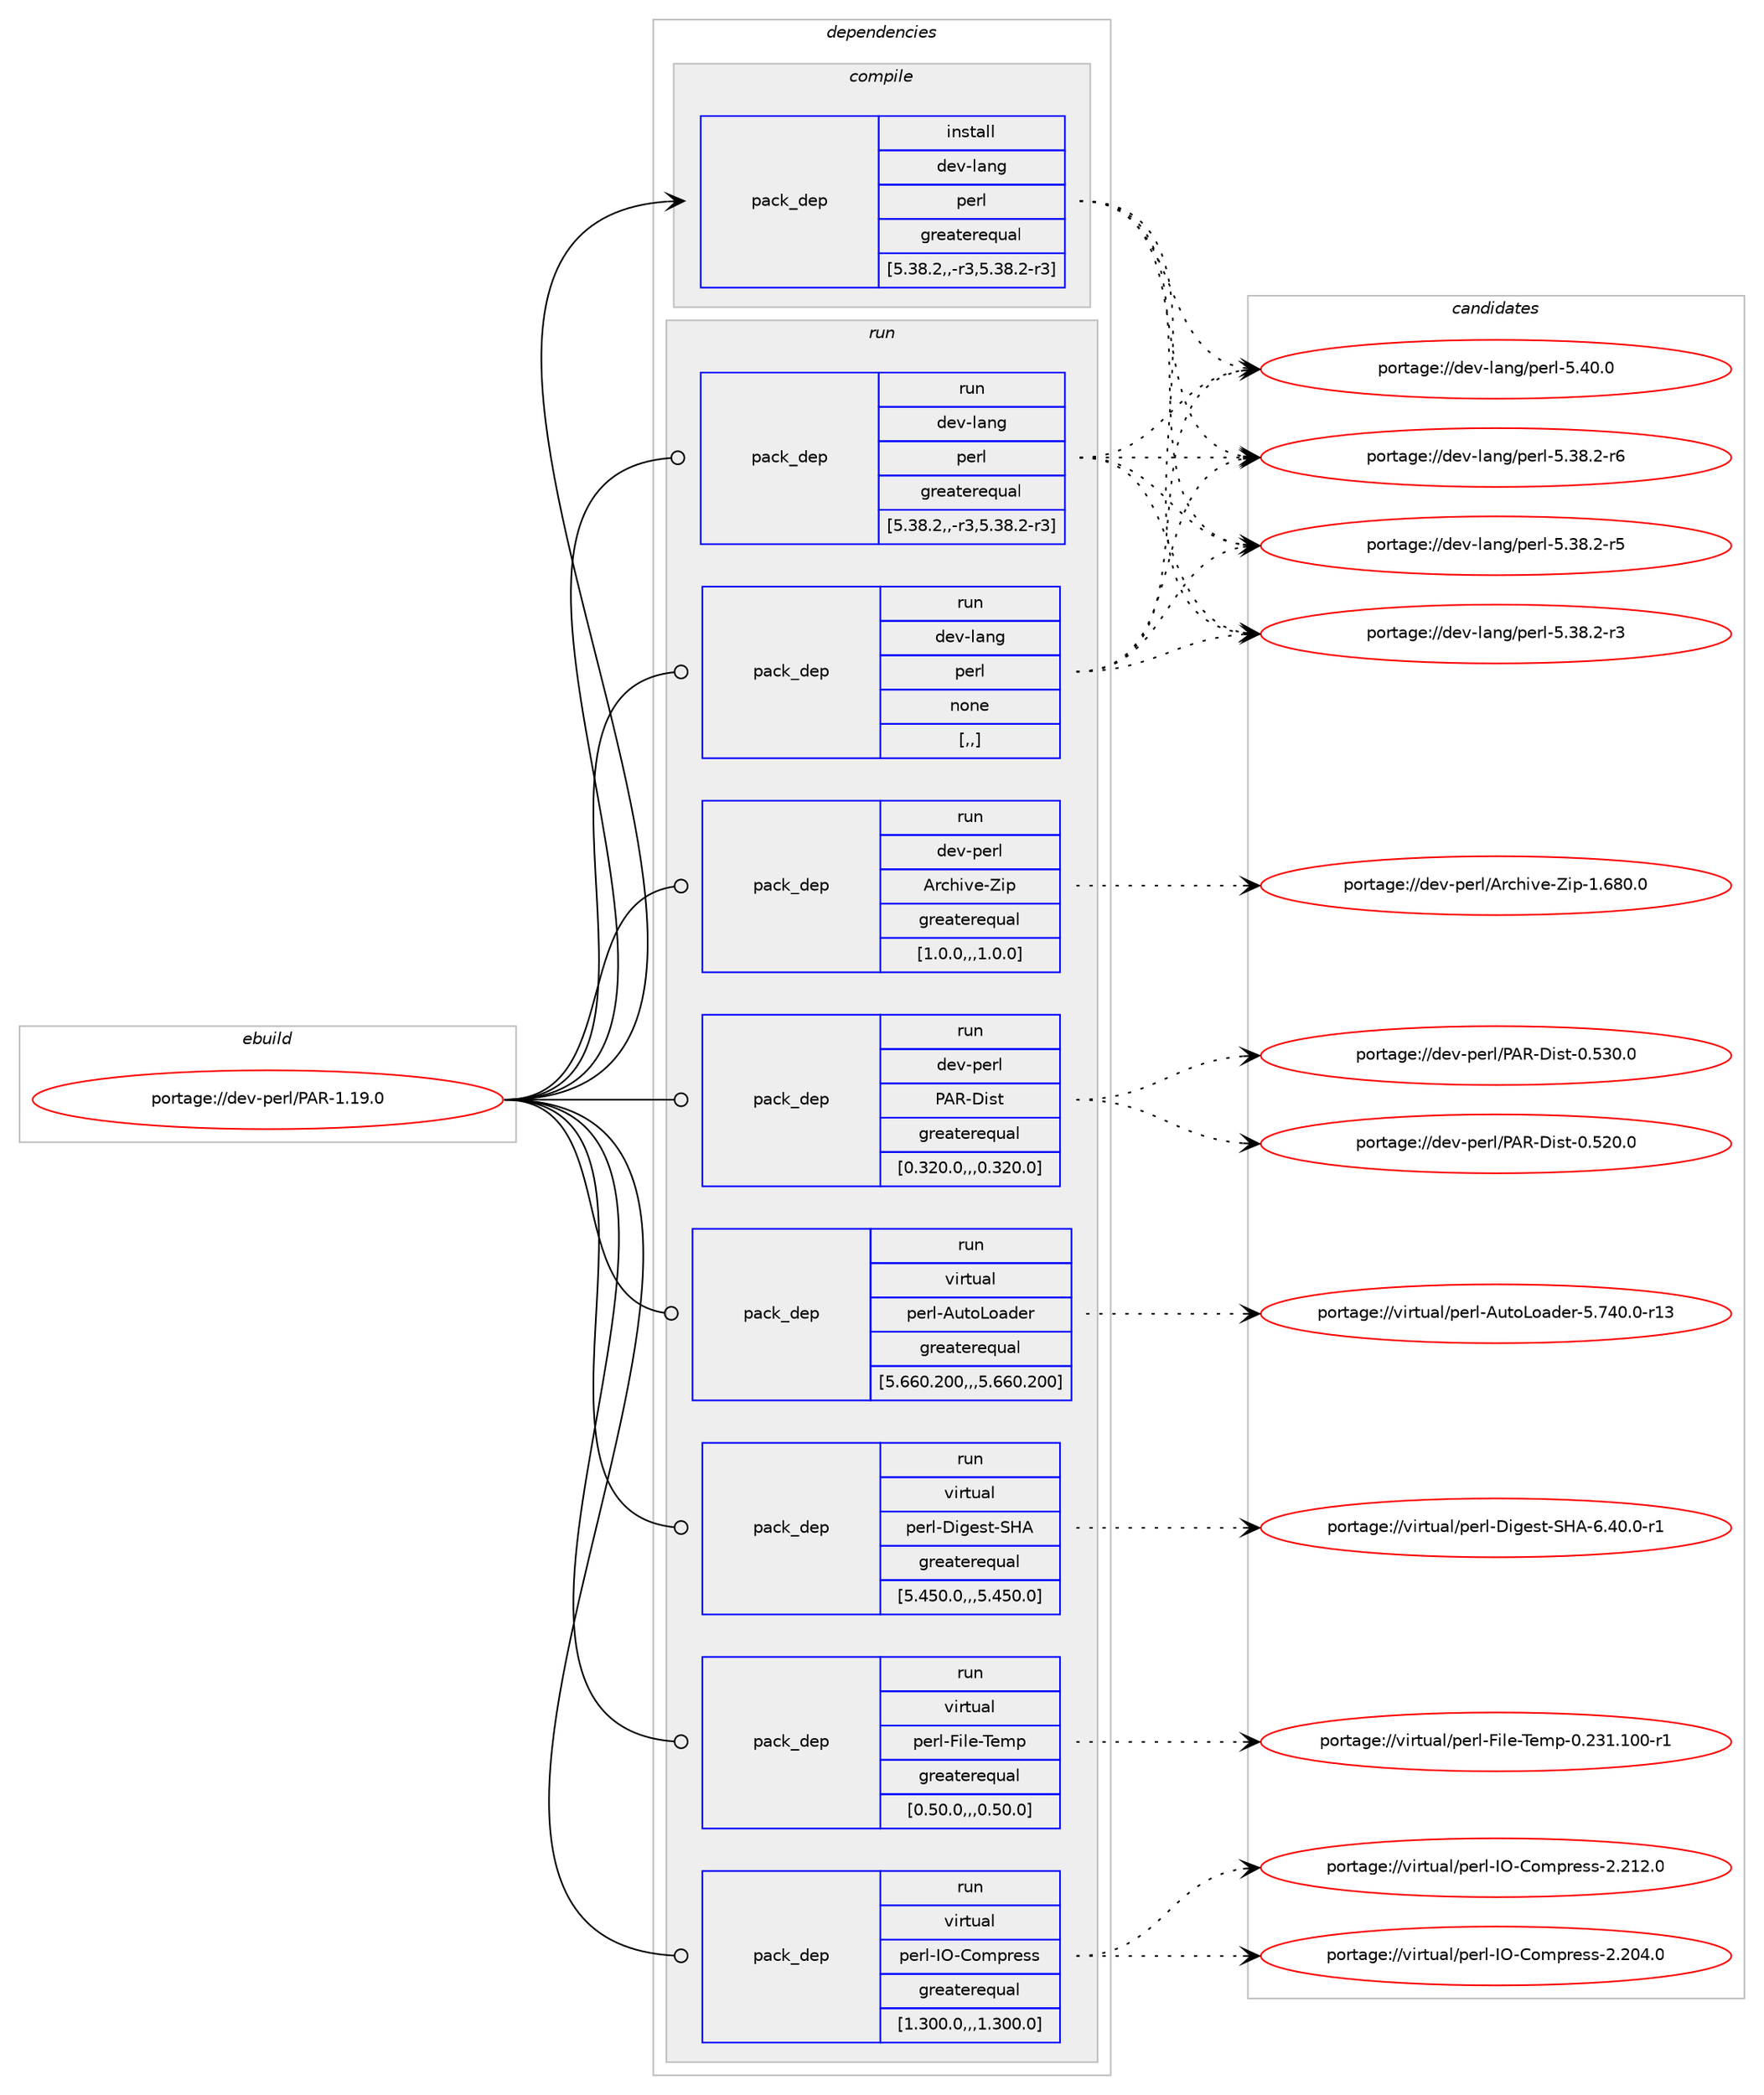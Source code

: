 digraph prolog {

# *************
# Graph options
# *************

newrank=true;
concentrate=true;
compound=true;
graph [rankdir=LR,fontname=Helvetica,fontsize=10,ranksep=1.5];#, ranksep=2.5, nodesep=0.2];
edge  [arrowhead=vee];
node  [fontname=Helvetica,fontsize=10];

# **********
# The ebuild
# **********

subgraph cluster_leftcol {
color=gray;
label=<<i>ebuild</i>>;
id [label="portage://dev-perl/PAR-1.19.0", color=red, width=4, href="../dev-perl/PAR-1.19.0.svg"];
}

# ****************
# The dependencies
# ****************

subgraph cluster_midcol {
color=gray;
label=<<i>dependencies</i>>;
subgraph cluster_compile {
fillcolor="#eeeeee";
style=filled;
label=<<i>compile</i>>;
subgraph pack103726 {
dependency134925 [label=<<TABLE BORDER="0" CELLBORDER="1" CELLSPACING="0" CELLPADDING="4" WIDTH="220"><TR><TD ROWSPAN="6" CELLPADDING="30">pack_dep</TD></TR><TR><TD WIDTH="110">install</TD></TR><TR><TD>dev-lang</TD></TR><TR><TD>perl</TD></TR><TR><TD>greaterequal</TD></TR><TR><TD>[5.38.2,,-r3,5.38.2-r3]</TD></TR></TABLE>>, shape=none, color=blue];
}
id:e -> dependency134925:w [weight=20,style="solid",arrowhead="vee"];
}
subgraph cluster_compileandrun {
fillcolor="#eeeeee";
style=filled;
label=<<i>compile and run</i>>;
}
subgraph cluster_run {
fillcolor="#eeeeee";
style=filled;
label=<<i>run</i>>;
subgraph pack103727 {
dependency134926 [label=<<TABLE BORDER="0" CELLBORDER="1" CELLSPACING="0" CELLPADDING="4" WIDTH="220"><TR><TD ROWSPAN="6" CELLPADDING="30">pack_dep</TD></TR><TR><TD WIDTH="110">run</TD></TR><TR><TD>dev-lang</TD></TR><TR><TD>perl</TD></TR><TR><TD>greaterequal</TD></TR><TR><TD>[5.38.2,,-r3,5.38.2-r3]</TD></TR></TABLE>>, shape=none, color=blue];
}
id:e -> dependency134926:w [weight=20,style="solid",arrowhead="odot"];
subgraph pack103728 {
dependency134927 [label=<<TABLE BORDER="0" CELLBORDER="1" CELLSPACING="0" CELLPADDING="4" WIDTH="220"><TR><TD ROWSPAN="6" CELLPADDING="30">pack_dep</TD></TR><TR><TD WIDTH="110">run</TD></TR><TR><TD>dev-lang</TD></TR><TR><TD>perl</TD></TR><TR><TD>none</TD></TR><TR><TD>[,,]</TD></TR></TABLE>>, shape=none, color=blue];
}
id:e -> dependency134927:w [weight=20,style="solid",arrowhead="odot"];
subgraph pack103729 {
dependency134928 [label=<<TABLE BORDER="0" CELLBORDER="1" CELLSPACING="0" CELLPADDING="4" WIDTH="220"><TR><TD ROWSPAN="6" CELLPADDING="30">pack_dep</TD></TR><TR><TD WIDTH="110">run</TD></TR><TR><TD>dev-perl</TD></TR><TR><TD>Archive-Zip</TD></TR><TR><TD>greaterequal</TD></TR><TR><TD>[1.0.0,,,1.0.0]</TD></TR></TABLE>>, shape=none, color=blue];
}
id:e -> dependency134928:w [weight=20,style="solid",arrowhead="odot"];
subgraph pack103730 {
dependency134929 [label=<<TABLE BORDER="0" CELLBORDER="1" CELLSPACING="0" CELLPADDING="4" WIDTH="220"><TR><TD ROWSPAN="6" CELLPADDING="30">pack_dep</TD></TR><TR><TD WIDTH="110">run</TD></TR><TR><TD>dev-perl</TD></TR><TR><TD>PAR-Dist</TD></TR><TR><TD>greaterequal</TD></TR><TR><TD>[0.320.0,,,0.320.0]</TD></TR></TABLE>>, shape=none, color=blue];
}
id:e -> dependency134929:w [weight=20,style="solid",arrowhead="odot"];
subgraph pack103731 {
dependency134930 [label=<<TABLE BORDER="0" CELLBORDER="1" CELLSPACING="0" CELLPADDING="4" WIDTH="220"><TR><TD ROWSPAN="6" CELLPADDING="30">pack_dep</TD></TR><TR><TD WIDTH="110">run</TD></TR><TR><TD>virtual</TD></TR><TR><TD>perl-AutoLoader</TD></TR><TR><TD>greaterequal</TD></TR><TR><TD>[5.660.200,,,5.660.200]</TD></TR></TABLE>>, shape=none, color=blue];
}
id:e -> dependency134930:w [weight=20,style="solid",arrowhead="odot"];
subgraph pack103732 {
dependency134931 [label=<<TABLE BORDER="0" CELLBORDER="1" CELLSPACING="0" CELLPADDING="4" WIDTH="220"><TR><TD ROWSPAN="6" CELLPADDING="30">pack_dep</TD></TR><TR><TD WIDTH="110">run</TD></TR><TR><TD>virtual</TD></TR><TR><TD>perl-Digest-SHA</TD></TR><TR><TD>greaterequal</TD></TR><TR><TD>[5.450.0,,,5.450.0]</TD></TR></TABLE>>, shape=none, color=blue];
}
id:e -> dependency134931:w [weight=20,style="solid",arrowhead="odot"];
subgraph pack103733 {
dependency134932 [label=<<TABLE BORDER="0" CELLBORDER="1" CELLSPACING="0" CELLPADDING="4" WIDTH="220"><TR><TD ROWSPAN="6" CELLPADDING="30">pack_dep</TD></TR><TR><TD WIDTH="110">run</TD></TR><TR><TD>virtual</TD></TR><TR><TD>perl-File-Temp</TD></TR><TR><TD>greaterequal</TD></TR><TR><TD>[0.50.0,,,0.50.0]</TD></TR></TABLE>>, shape=none, color=blue];
}
id:e -> dependency134932:w [weight=20,style="solid",arrowhead="odot"];
subgraph pack103734 {
dependency134933 [label=<<TABLE BORDER="0" CELLBORDER="1" CELLSPACING="0" CELLPADDING="4" WIDTH="220"><TR><TD ROWSPAN="6" CELLPADDING="30">pack_dep</TD></TR><TR><TD WIDTH="110">run</TD></TR><TR><TD>virtual</TD></TR><TR><TD>perl-IO-Compress</TD></TR><TR><TD>greaterequal</TD></TR><TR><TD>[1.300.0,,,1.300.0]</TD></TR></TABLE>>, shape=none, color=blue];
}
id:e -> dependency134933:w [weight=20,style="solid",arrowhead="odot"];
}
}

# **************
# The candidates
# **************

subgraph cluster_choices {
rank=same;
color=gray;
label=<<i>candidates</i>>;

subgraph choice103726 {
color=black;
nodesep=1;
choice10010111845108971101034711210111410845534652484648 [label="portage://dev-lang/perl-5.40.0", color=red, width=4,href="../dev-lang/perl-5.40.0.svg"];
choice100101118451089711010347112101114108455346515646504511454 [label="portage://dev-lang/perl-5.38.2-r6", color=red, width=4,href="../dev-lang/perl-5.38.2-r6.svg"];
choice100101118451089711010347112101114108455346515646504511453 [label="portage://dev-lang/perl-5.38.2-r5", color=red, width=4,href="../dev-lang/perl-5.38.2-r5.svg"];
choice100101118451089711010347112101114108455346515646504511451 [label="portage://dev-lang/perl-5.38.2-r3", color=red, width=4,href="../dev-lang/perl-5.38.2-r3.svg"];
dependency134925:e -> choice10010111845108971101034711210111410845534652484648:w [style=dotted,weight="100"];
dependency134925:e -> choice100101118451089711010347112101114108455346515646504511454:w [style=dotted,weight="100"];
dependency134925:e -> choice100101118451089711010347112101114108455346515646504511453:w [style=dotted,weight="100"];
dependency134925:e -> choice100101118451089711010347112101114108455346515646504511451:w [style=dotted,weight="100"];
}
subgraph choice103727 {
color=black;
nodesep=1;
choice10010111845108971101034711210111410845534652484648 [label="portage://dev-lang/perl-5.40.0", color=red, width=4,href="../dev-lang/perl-5.40.0.svg"];
choice100101118451089711010347112101114108455346515646504511454 [label="portage://dev-lang/perl-5.38.2-r6", color=red, width=4,href="../dev-lang/perl-5.38.2-r6.svg"];
choice100101118451089711010347112101114108455346515646504511453 [label="portage://dev-lang/perl-5.38.2-r5", color=red, width=4,href="../dev-lang/perl-5.38.2-r5.svg"];
choice100101118451089711010347112101114108455346515646504511451 [label="portage://dev-lang/perl-5.38.2-r3", color=red, width=4,href="../dev-lang/perl-5.38.2-r3.svg"];
dependency134926:e -> choice10010111845108971101034711210111410845534652484648:w [style=dotted,weight="100"];
dependency134926:e -> choice100101118451089711010347112101114108455346515646504511454:w [style=dotted,weight="100"];
dependency134926:e -> choice100101118451089711010347112101114108455346515646504511453:w [style=dotted,weight="100"];
dependency134926:e -> choice100101118451089711010347112101114108455346515646504511451:w [style=dotted,weight="100"];
}
subgraph choice103728 {
color=black;
nodesep=1;
choice10010111845108971101034711210111410845534652484648 [label="portage://dev-lang/perl-5.40.0", color=red, width=4,href="../dev-lang/perl-5.40.0.svg"];
choice100101118451089711010347112101114108455346515646504511454 [label="portage://dev-lang/perl-5.38.2-r6", color=red, width=4,href="../dev-lang/perl-5.38.2-r6.svg"];
choice100101118451089711010347112101114108455346515646504511453 [label="portage://dev-lang/perl-5.38.2-r5", color=red, width=4,href="../dev-lang/perl-5.38.2-r5.svg"];
choice100101118451089711010347112101114108455346515646504511451 [label="portage://dev-lang/perl-5.38.2-r3", color=red, width=4,href="../dev-lang/perl-5.38.2-r3.svg"];
dependency134927:e -> choice10010111845108971101034711210111410845534652484648:w [style=dotted,weight="100"];
dependency134927:e -> choice100101118451089711010347112101114108455346515646504511454:w [style=dotted,weight="100"];
dependency134927:e -> choice100101118451089711010347112101114108455346515646504511453:w [style=dotted,weight="100"];
dependency134927:e -> choice100101118451089711010347112101114108455346515646504511451:w [style=dotted,weight="100"];
}
subgraph choice103729 {
color=black;
nodesep=1;
choice1001011184511210111410847651149910410511810145901051124549465456484648 [label="portage://dev-perl/Archive-Zip-1.680.0", color=red, width=4,href="../dev-perl/Archive-Zip-1.680.0.svg"];
dependency134928:e -> choice1001011184511210111410847651149910410511810145901051124549465456484648:w [style=dotted,weight="100"];
}
subgraph choice103730 {
color=black;
nodesep=1;
choice100101118451121011141084780658245681051151164548465351484648 [label="portage://dev-perl/PAR-Dist-0.530.0", color=red, width=4,href="../dev-perl/PAR-Dist-0.530.0.svg"];
choice100101118451121011141084780658245681051151164548465350484648 [label="portage://dev-perl/PAR-Dist-0.520.0", color=red, width=4,href="../dev-perl/PAR-Dist-0.520.0.svg"];
dependency134929:e -> choice100101118451121011141084780658245681051151164548465351484648:w [style=dotted,weight="100"];
dependency134929:e -> choice100101118451121011141084780658245681051151164548465350484648:w [style=dotted,weight="100"];
}
subgraph choice103731 {
color=black;
nodesep=1;
choice1181051141161179710847112101114108456511711611176111971001011144553465552484648451144951 [label="portage://virtual/perl-AutoLoader-5.740.0-r13", color=red, width=4,href="../virtual/perl-AutoLoader-5.740.0-r13.svg"];
dependency134930:e -> choice1181051141161179710847112101114108456511711611176111971001011144553465552484648451144951:w [style=dotted,weight="100"];
}
subgraph choice103732 {
color=black;
nodesep=1;
choice1181051141161179710847112101114108456810510310111511645837265455446524846484511449 [label="portage://virtual/perl-Digest-SHA-6.40.0-r1", color=red, width=4,href="../virtual/perl-Digest-SHA-6.40.0-r1.svg"];
dependency134931:e -> choice1181051141161179710847112101114108456810510310111511645837265455446524846484511449:w [style=dotted,weight="100"];
}
subgraph choice103733 {
color=black;
nodesep=1;
choice118105114116117971084711210111410845701051081014584101109112454846505149464948484511449 [label="portage://virtual/perl-File-Temp-0.231.100-r1", color=red, width=4,href="../virtual/perl-File-Temp-0.231.100-r1.svg"];
dependency134932:e -> choice118105114116117971084711210111410845701051081014584101109112454846505149464948484511449:w [style=dotted,weight="100"];
}
subgraph choice103734 {
color=black;
nodesep=1;
choice118105114116117971084711210111410845737945671111091121141011151154550465049504648 [label="portage://virtual/perl-IO-Compress-2.212.0", color=red, width=4,href="../virtual/perl-IO-Compress-2.212.0.svg"];
choice118105114116117971084711210111410845737945671111091121141011151154550465048524648 [label="portage://virtual/perl-IO-Compress-2.204.0", color=red, width=4,href="../virtual/perl-IO-Compress-2.204.0.svg"];
dependency134933:e -> choice118105114116117971084711210111410845737945671111091121141011151154550465049504648:w [style=dotted,weight="100"];
dependency134933:e -> choice118105114116117971084711210111410845737945671111091121141011151154550465048524648:w [style=dotted,weight="100"];
}
}

}
